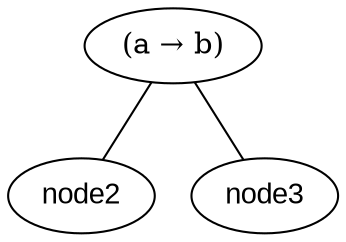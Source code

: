 graph logic {
node1 [label = "(a → b)"]
node [ fontname = "Arial" ]
node1 -- node2
node1 -- node3
node1 [label = "(a → b)"]


}
